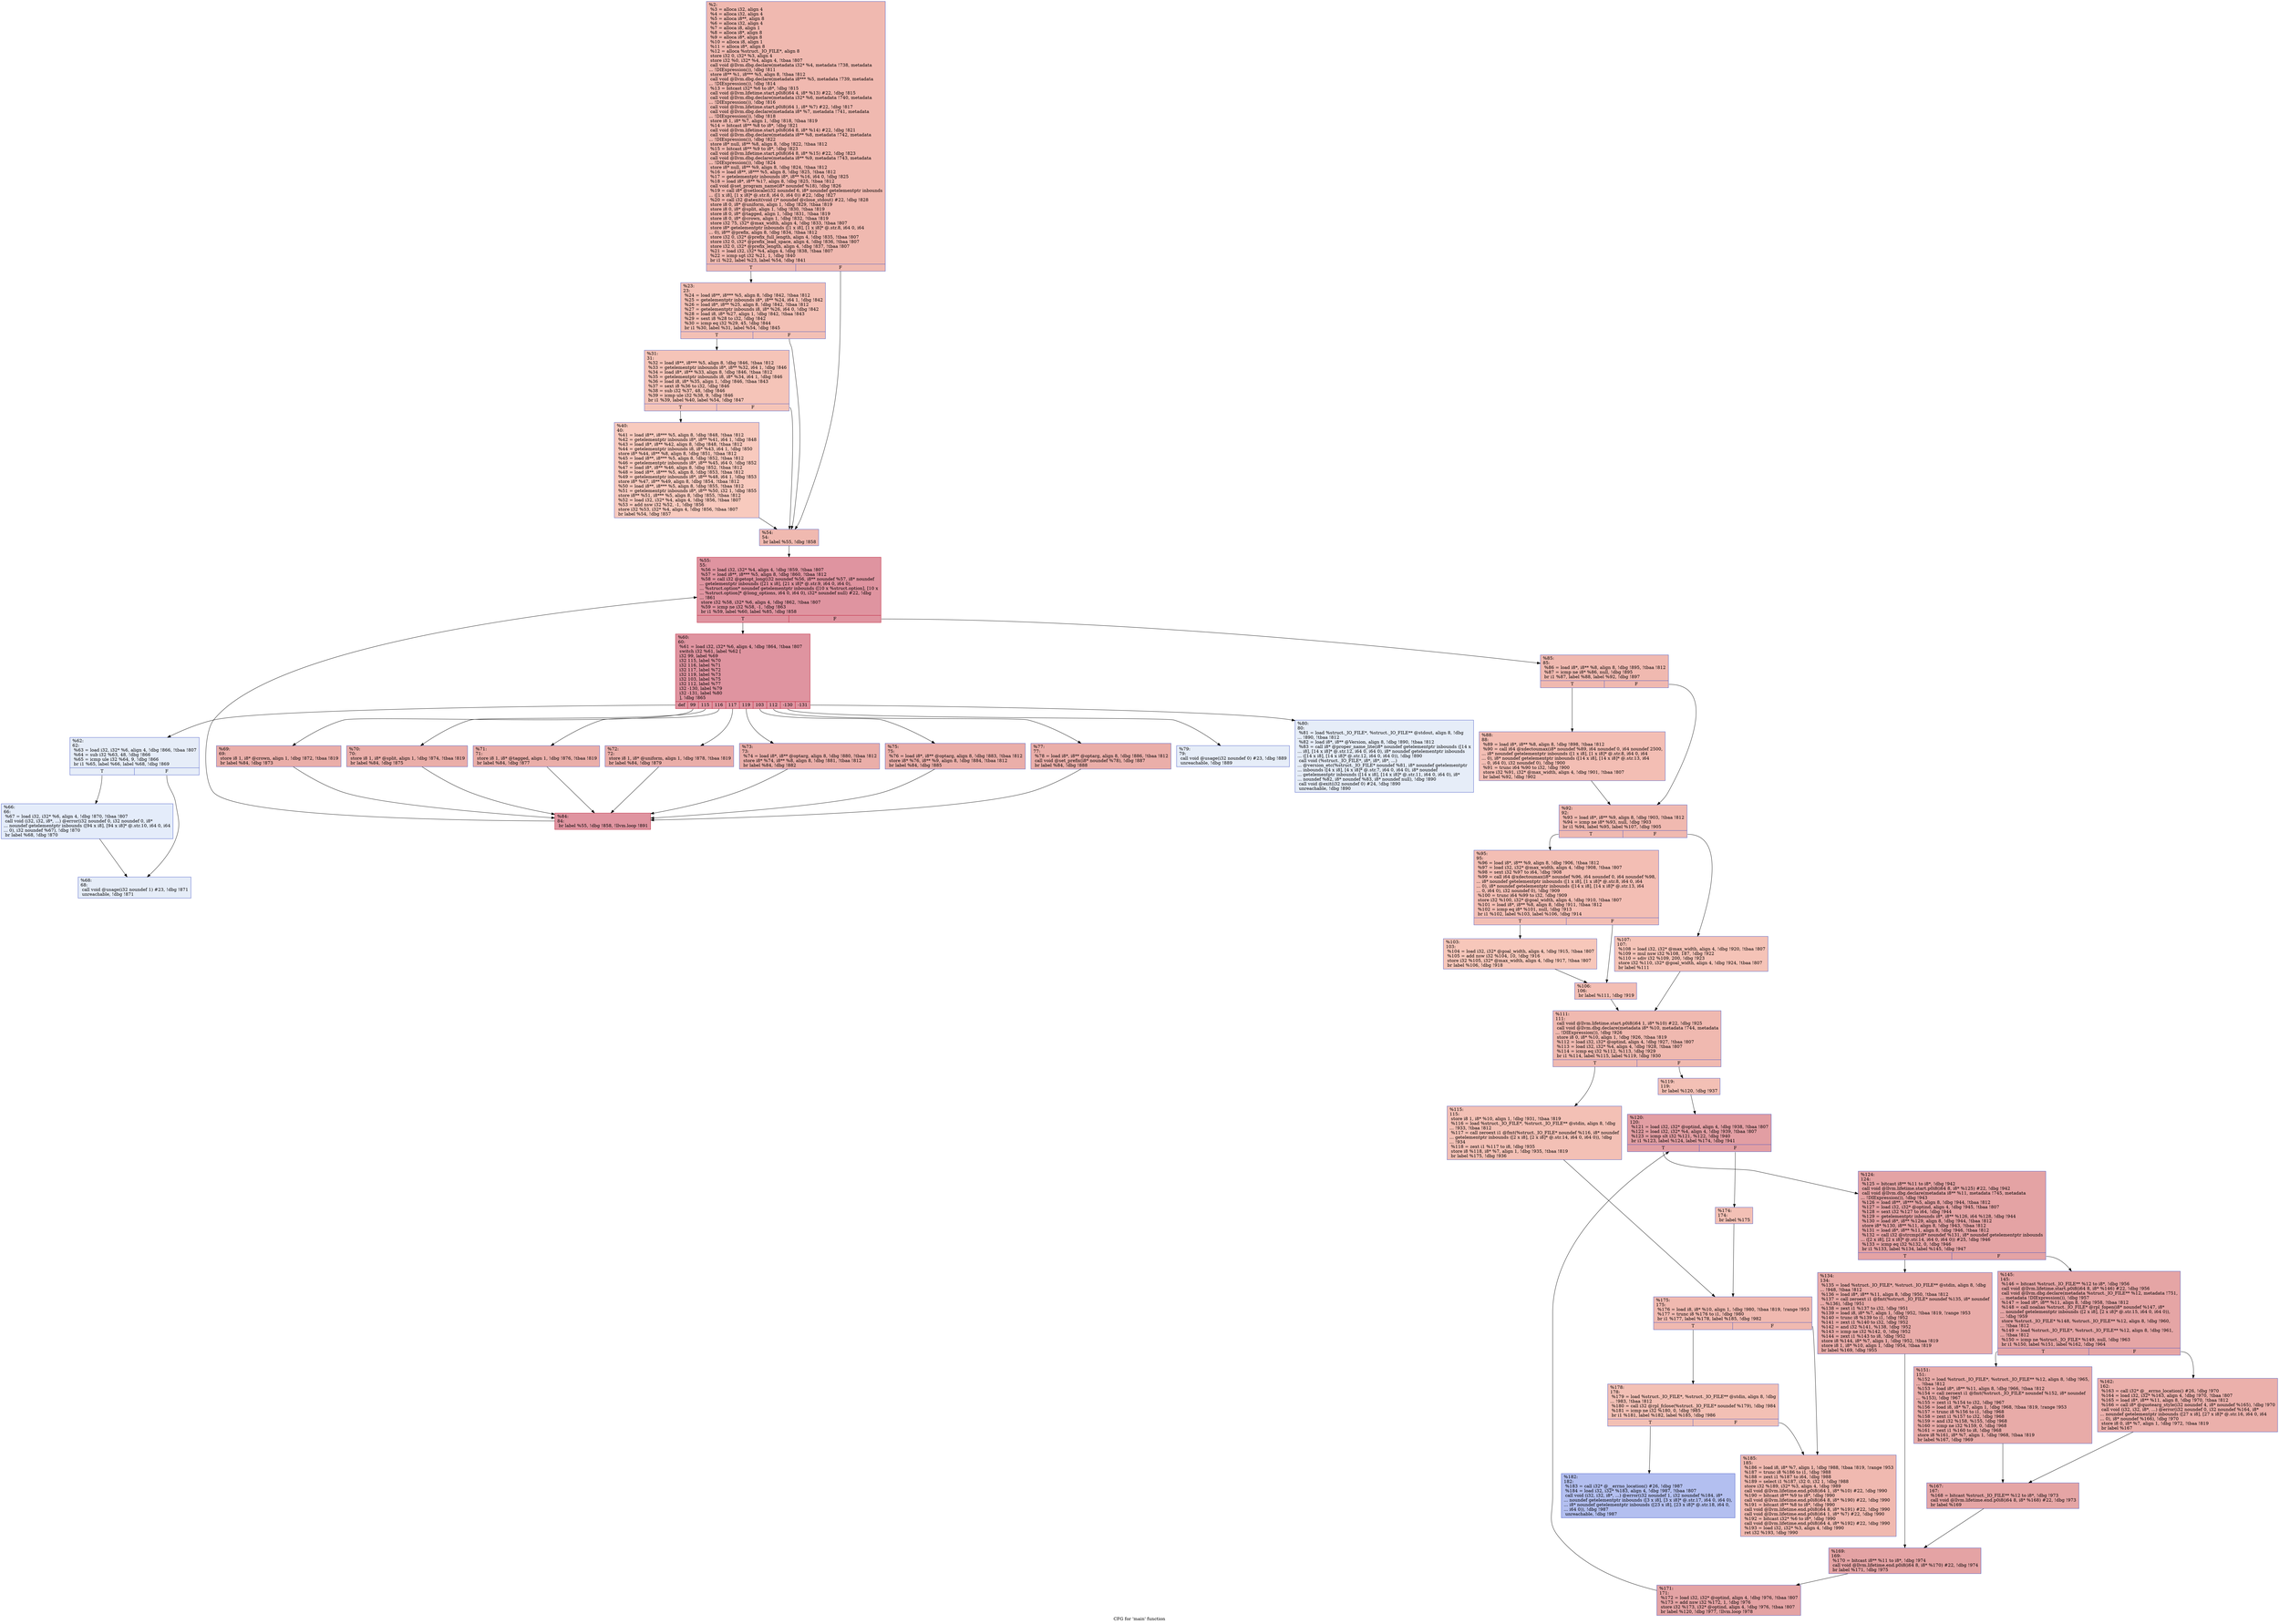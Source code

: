 digraph "CFG for 'main' function" {
	label="CFG for 'main' function";

	Node0xc342c0 [shape=record,color="#3d50c3ff", style=filled, fillcolor="#de614d70",label="{%2:\l  %3 = alloca i32, align 4\l  %4 = alloca i32, align 4\l  %5 = alloca i8**, align 8\l  %6 = alloca i32, align 4\l  %7 = alloca i8, align 1\l  %8 = alloca i8*, align 8\l  %9 = alloca i8*, align 8\l  %10 = alloca i8, align 1\l  %11 = alloca i8*, align 8\l  %12 = alloca %struct._IO_FILE*, align 8\l  store i32 0, i32* %3, align 4\l  store i32 %0, i32* %4, align 4, !tbaa !807\l  call void @llvm.dbg.declare(metadata i32* %4, metadata !738, metadata\l... !DIExpression()), !dbg !811\l  store i8** %1, i8*** %5, align 8, !tbaa !812\l  call void @llvm.dbg.declare(metadata i8*** %5, metadata !739, metadata\l... !DIExpression()), !dbg !814\l  %13 = bitcast i32* %6 to i8*, !dbg !815\l  call void @llvm.lifetime.start.p0i8(i64 4, i8* %13) #22, !dbg !815\l  call void @llvm.dbg.declare(metadata i32* %6, metadata !740, metadata\l... !DIExpression()), !dbg !816\l  call void @llvm.lifetime.start.p0i8(i64 1, i8* %7) #22, !dbg !817\l  call void @llvm.dbg.declare(metadata i8* %7, metadata !741, metadata\l... !DIExpression()), !dbg !818\l  store i8 1, i8* %7, align 1, !dbg !818, !tbaa !819\l  %14 = bitcast i8** %8 to i8*, !dbg !821\l  call void @llvm.lifetime.start.p0i8(i64 8, i8* %14) #22, !dbg !821\l  call void @llvm.dbg.declare(metadata i8** %8, metadata !742, metadata\l... !DIExpression()), !dbg !822\l  store i8* null, i8** %8, align 8, !dbg !822, !tbaa !812\l  %15 = bitcast i8** %9 to i8*, !dbg !823\l  call void @llvm.lifetime.start.p0i8(i64 8, i8* %15) #22, !dbg !823\l  call void @llvm.dbg.declare(metadata i8** %9, metadata !743, metadata\l... !DIExpression()), !dbg !824\l  store i8* null, i8** %9, align 8, !dbg !824, !tbaa !812\l  %16 = load i8**, i8*** %5, align 8, !dbg !825, !tbaa !812\l  %17 = getelementptr inbounds i8*, i8** %16, i64 0, !dbg !825\l  %18 = load i8*, i8** %17, align 8, !dbg !825, !tbaa !812\l  call void @set_program_name(i8* noundef %18), !dbg !826\l  %19 = call i8* @setlocale(i32 noundef 6, i8* noundef getelementptr inbounds\l... ([1 x i8], [1 x i8]* @.str.8, i64 0, i64 0)) #22, !dbg !827\l  %20 = call i32 @atexit(void ()* noundef @close_stdout) #22, !dbg !828\l  store i8 0, i8* @uniform, align 1, !dbg !829, !tbaa !819\l  store i8 0, i8* @split, align 1, !dbg !830, !tbaa !819\l  store i8 0, i8* @tagged, align 1, !dbg !831, !tbaa !819\l  store i8 0, i8* @crown, align 1, !dbg !832, !tbaa !819\l  store i32 75, i32* @max_width, align 4, !dbg !833, !tbaa !807\l  store i8* getelementptr inbounds ([1 x i8], [1 x i8]* @.str.8, i64 0, i64\l... 0), i8** @prefix, align 8, !dbg !834, !tbaa !812\l  store i32 0, i32* @prefix_full_length, align 4, !dbg !835, !tbaa !807\l  store i32 0, i32* @prefix_lead_space, align 4, !dbg !836, !tbaa !807\l  store i32 0, i32* @prefix_length, align 4, !dbg !837, !tbaa !807\l  %21 = load i32, i32* %4, align 4, !dbg !838, !tbaa !807\l  %22 = icmp sgt i32 %21, 1, !dbg !840\l  br i1 %22, label %23, label %54, !dbg !841\l|{<s0>T|<s1>F}}"];
	Node0xc342c0:s0 -> Node0xc2a230;
	Node0xc342c0:s1 -> Node0xc2a320;
	Node0xc2a230 [shape=record,color="#3d50c3ff", style=filled, fillcolor="#e5705870",label="{%23:\l23:                                               \l  %24 = load i8**, i8*** %5, align 8, !dbg !842, !tbaa !812\l  %25 = getelementptr inbounds i8*, i8** %24, i64 1, !dbg !842\l  %26 = load i8*, i8** %25, align 8, !dbg !842, !tbaa !812\l  %27 = getelementptr inbounds i8, i8* %26, i64 0, !dbg !842\l  %28 = load i8, i8* %27, align 1, !dbg !842, !tbaa !843\l  %29 = sext i8 %28 to i32, !dbg !842\l  %30 = icmp eq i32 %29, 45, !dbg !844\l  br i1 %30, label %31, label %54, !dbg !845\l|{<s0>T|<s1>F}}"];
	Node0xc2a230:s0 -> Node0xc2a280;
	Node0xc2a230:s1 -> Node0xc2a320;
	Node0xc2a280 [shape=record,color="#3d50c3ff", style=filled, fillcolor="#e97a5f70",label="{%31:\l31:                                               \l  %32 = load i8**, i8*** %5, align 8, !dbg !846, !tbaa !812\l  %33 = getelementptr inbounds i8*, i8** %32, i64 1, !dbg !846\l  %34 = load i8*, i8** %33, align 8, !dbg !846, !tbaa !812\l  %35 = getelementptr inbounds i8, i8* %34, i64 1, !dbg !846\l  %36 = load i8, i8* %35, align 1, !dbg !846, !tbaa !843\l  %37 = sext i8 %36 to i32, !dbg !846\l  %38 = sub i32 %37, 48, !dbg !846\l  %39 = icmp ule i32 %38, 9, !dbg !846\l  br i1 %39, label %40, label %54, !dbg !847\l|{<s0>T|<s1>F}}"];
	Node0xc2a280:s0 -> Node0xc2a2d0;
	Node0xc2a280:s1 -> Node0xc2a320;
	Node0xc2a2d0 [shape=record,color="#3d50c3ff", style=filled, fillcolor="#ef886b70",label="{%40:\l40:                                               \l  %41 = load i8**, i8*** %5, align 8, !dbg !848, !tbaa !812\l  %42 = getelementptr inbounds i8*, i8** %41, i64 1, !dbg !848\l  %43 = load i8*, i8** %42, align 8, !dbg !848, !tbaa !812\l  %44 = getelementptr inbounds i8, i8* %43, i64 1, !dbg !850\l  store i8* %44, i8** %8, align 8, !dbg !851, !tbaa !812\l  %45 = load i8**, i8*** %5, align 8, !dbg !852, !tbaa !812\l  %46 = getelementptr inbounds i8*, i8** %45, i64 0, !dbg !852\l  %47 = load i8*, i8** %46, align 8, !dbg !852, !tbaa !812\l  %48 = load i8**, i8*** %5, align 8, !dbg !853, !tbaa !812\l  %49 = getelementptr inbounds i8*, i8** %48, i64 1, !dbg !853\l  store i8* %47, i8** %49, align 8, !dbg !854, !tbaa !812\l  %50 = load i8**, i8*** %5, align 8, !dbg !855, !tbaa !812\l  %51 = getelementptr inbounds i8*, i8** %50, i32 1, !dbg !855\l  store i8** %51, i8*** %5, align 8, !dbg !855, !tbaa !812\l  %52 = load i32, i32* %4, align 4, !dbg !856, !tbaa !807\l  %53 = add nsw i32 %52, -1, !dbg !856\l  store i32 %53, i32* %4, align 4, !dbg !856, !tbaa !807\l  br label %54, !dbg !857\l}"];
	Node0xc2a2d0 -> Node0xc2a320;
	Node0xc2a320 [shape=record,color="#3d50c3ff", style=filled, fillcolor="#de614d70",label="{%54:\l54:                                               \l  br label %55, !dbg !858\l}"];
	Node0xc2a320 -> Node0xc2a370;
	Node0xc2a370 [shape=record,color="#b70d28ff", style=filled, fillcolor="#b70d2870",label="{%55:\l55:                                               \l  %56 = load i32, i32* %4, align 4, !dbg !859, !tbaa !807\l  %57 = load i8**, i8*** %5, align 8, !dbg !860, !tbaa !812\l  %58 = call i32 @getopt_long(i32 noundef %56, i8** noundef %57, i8* noundef\l... getelementptr inbounds ([21 x i8], [21 x i8]* @.str.9, i64 0, i64 0),\l... %struct.option* noundef getelementptr inbounds ([10 x %struct.option], [10 x\l... %struct.option]* @long_options, i64 0, i64 0), i32* noundef null) #22, !dbg\l... !861\l  store i32 %58, i32* %6, align 4, !dbg !862, !tbaa !807\l  %59 = icmp ne i32 %58, -1, !dbg !863\l  br i1 %59, label %60, label %85, !dbg !858\l|{<s0>T|<s1>F}}"];
	Node0xc2a370:s0 -> Node0xc2a3c0;
	Node0xc2a370:s1 -> Node0xc2a820;
	Node0xc2a3c0 [shape=record,color="#b70d28ff", style=filled, fillcolor="#b70d2870",label="{%60:\l60:                                               \l  %61 = load i32, i32* %6, align 4, !dbg !864, !tbaa !807\l  switch i32 %61, label %62 [\l    i32 99, label %69\l    i32 115, label %70\l    i32 116, label %71\l    i32 117, label %72\l    i32 119, label %73\l    i32 103, label %75\l    i32 112, label %77\l    i32 -130, label %79\l    i32 -131, label %80\l  ], !dbg !865\l|{<s0>def|<s1>99|<s2>115|<s3>116|<s4>117|<s5>119|<s6>103|<s7>112|<s8>-130|<s9>-131}}"];
	Node0xc2a3c0:s0 -> Node0xc2a410;
	Node0xc2a3c0:s1 -> Node0xc2a500;
	Node0xc2a3c0:s2 -> Node0xc2a550;
	Node0xc2a3c0:s3 -> Node0xc2a5a0;
	Node0xc2a3c0:s4 -> Node0xc2a5f0;
	Node0xc2a3c0:s5 -> Node0xc2a640;
	Node0xc2a3c0:s6 -> Node0xc2a690;
	Node0xc2a3c0:s7 -> Node0xc2a6e0;
	Node0xc2a3c0:s8 -> Node0xc2a730;
	Node0xc2a3c0:s9 -> Node0xc2a780;
	Node0xc2a410 [shape=record,color="#3d50c3ff", style=filled, fillcolor="#c7d7f070",label="{%62:\l62:                                               \l  %63 = load i32, i32* %6, align 4, !dbg !866, !tbaa !807\l  %64 = sub i32 %63, 48, !dbg !866\l  %65 = icmp ule i32 %64, 9, !dbg !866\l  br i1 %65, label %66, label %68, !dbg !869\l|{<s0>T|<s1>F}}"];
	Node0xc2a410:s0 -> Node0xc2a460;
	Node0xc2a410:s1 -> Node0xc2a4b0;
	Node0xc2a460 [shape=record,color="#3d50c3ff", style=filled, fillcolor="#c1d4f470",label="{%66:\l66:                                               \l  %67 = load i32, i32* %6, align 4, !dbg !870, !tbaa !807\l  call void (i32, i32, i8*, ...) @error(i32 noundef 0, i32 noundef 0, i8*\l... noundef getelementptr inbounds ([94 x i8], [94 x i8]* @.str.10, i64 0, i64\l... 0), i32 noundef %67), !dbg !870\l  br label %68, !dbg !870\l}"];
	Node0xc2a460 -> Node0xc2a4b0;
	Node0xc2a4b0 [shape=record,color="#3d50c3ff", style=filled, fillcolor="#c7d7f070",label="{%68:\l68:                                               \l  call void @usage(i32 noundef 1) #23, !dbg !871\l  unreachable, !dbg !871\l}"];
	Node0xc2a500 [shape=record,color="#3d50c3ff", style=filled, fillcolor="#d0473d70",label="{%69:\l69:                                               \l  store i8 1, i8* @crown, align 1, !dbg !872, !tbaa !819\l  br label %84, !dbg !873\l}"];
	Node0xc2a500 -> Node0xc2a7d0;
	Node0xc2a550 [shape=record,color="#3d50c3ff", style=filled, fillcolor="#d0473d70",label="{%70:\l70:                                               \l  store i8 1, i8* @split, align 1, !dbg !874, !tbaa !819\l  br label %84, !dbg !875\l}"];
	Node0xc2a550 -> Node0xc2a7d0;
	Node0xc2a5a0 [shape=record,color="#3d50c3ff", style=filled, fillcolor="#d0473d70",label="{%71:\l71:                                               \l  store i8 1, i8* @tagged, align 1, !dbg !876, !tbaa !819\l  br label %84, !dbg !877\l}"];
	Node0xc2a5a0 -> Node0xc2a7d0;
	Node0xc2a5f0 [shape=record,color="#3d50c3ff", style=filled, fillcolor="#d0473d70",label="{%72:\l72:                                               \l  store i8 1, i8* @uniform, align 1, !dbg !878, !tbaa !819\l  br label %84, !dbg !879\l}"];
	Node0xc2a5f0 -> Node0xc2a7d0;
	Node0xc2a640 [shape=record,color="#3d50c3ff", style=filled, fillcolor="#d0473d70",label="{%73:\l73:                                               \l  %74 = load i8*, i8** @optarg, align 8, !dbg !880, !tbaa !812\l  store i8* %74, i8** %8, align 8, !dbg !881, !tbaa !812\l  br label %84, !dbg !882\l}"];
	Node0xc2a640 -> Node0xc2a7d0;
	Node0xc2a690 [shape=record,color="#3d50c3ff", style=filled, fillcolor="#d0473d70",label="{%75:\l75:                                               \l  %76 = load i8*, i8** @optarg, align 8, !dbg !883, !tbaa !812\l  store i8* %76, i8** %9, align 8, !dbg !884, !tbaa !812\l  br label %84, !dbg !885\l}"];
	Node0xc2a690 -> Node0xc2a7d0;
	Node0xc2a6e0 [shape=record,color="#3d50c3ff", style=filled, fillcolor="#d0473d70",label="{%77:\l77:                                               \l  %78 = load i8*, i8** @optarg, align 8, !dbg !886, !tbaa !812\l  call void @set_prefix(i8* noundef %78), !dbg !887\l  br label %84, !dbg !888\l}"];
	Node0xc2a6e0 -> Node0xc2a7d0;
	Node0xc2a730 [shape=record,color="#3d50c3ff", style=filled, fillcolor="#c7d7f070",label="{%79:\l79:                                               \l  call void @usage(i32 noundef 0) #23, !dbg !889\l  unreachable, !dbg !889\l}"];
	Node0xc2a780 [shape=record,color="#3d50c3ff", style=filled, fillcolor="#c7d7f070",label="{%80:\l80:                                               \l  %81 = load %struct._IO_FILE*, %struct._IO_FILE** @stdout, align 8, !dbg\l... !890, !tbaa !812\l  %82 = load i8*, i8** @Version, align 8, !dbg !890, !tbaa !812\l  %83 = call i8* @proper_name_lite(i8* noundef getelementptr inbounds ([14 x\l... i8], [14 x i8]* @.str.12, i64 0, i64 0), i8* noundef getelementptr inbounds\l... ([14 x i8], [14 x i8]* @.str.12, i64 0, i64 0)), !dbg !890\l  call void (%struct._IO_FILE*, i8*, i8*, i8*, ...)\l... @version_etc(%struct._IO_FILE* noundef %81, i8* noundef getelementptr\l... inbounds ([4 x i8], [4 x i8]* @.str.7, i64 0, i64 0), i8* noundef\l... getelementptr inbounds ([14 x i8], [14 x i8]* @.str.11, i64 0, i64 0), i8*\l... noundef %82, i8* noundef %83, i8* noundef null), !dbg !890\l  call void @exit(i32 noundef 0) #24, !dbg !890\l  unreachable, !dbg !890\l}"];
	Node0xc2a7d0 [shape=record,color="#b70d28ff", style=filled, fillcolor="#b70d2870",label="{%84:\l84:                                               \l  br label %55, !dbg !858, !llvm.loop !891\l}"];
	Node0xc2a7d0 -> Node0xc2a370;
	Node0xc2a820 [shape=record,color="#3d50c3ff", style=filled, fillcolor="#de614d70",label="{%85:\l85:                                               \l  %86 = load i8*, i8** %8, align 8, !dbg !895, !tbaa !812\l  %87 = icmp ne i8* %86, null, !dbg !895\l  br i1 %87, label %88, label %92, !dbg !897\l|{<s0>T|<s1>F}}"];
	Node0xc2a820:s0 -> Node0xc2a870;
	Node0xc2a820:s1 -> Node0xc2a8c0;
	Node0xc2a870 [shape=record,color="#3d50c3ff", style=filled, fillcolor="#e36c5570",label="{%88:\l88:                                               \l  %89 = load i8*, i8** %8, align 8, !dbg !898, !tbaa !812\l  %90 = call i64 @xdectoumax(i8* noundef %89, i64 noundef 0, i64 noundef 2500,\l... i8* noundef getelementptr inbounds ([1 x i8], [1 x i8]* @.str.8, i64 0, i64\l... 0), i8* noundef getelementptr inbounds ([14 x i8], [14 x i8]* @.str.13, i64\l... 0, i64 0), i32 noundef 0), !dbg !900\l  %91 = trunc i64 %90 to i32, !dbg !900\l  store i32 %91, i32* @max_width, align 4, !dbg !901, !tbaa !807\l  br label %92, !dbg !902\l}"];
	Node0xc2a870 -> Node0xc2a8c0;
	Node0xc2a8c0 [shape=record,color="#3d50c3ff", style=filled, fillcolor="#de614d70",label="{%92:\l92:                                               \l  %93 = load i8*, i8** %9, align 8, !dbg !903, !tbaa !812\l  %94 = icmp ne i8* %93, null, !dbg !903\l  br i1 %94, label %95, label %107, !dbg !905\l|{<s0>T|<s1>F}}"];
	Node0xc2a8c0:s0 -> Node0xc2a910;
	Node0xc2a8c0:s1 -> Node0xc2aa00;
	Node0xc2a910 [shape=record,color="#3d50c3ff", style=filled, fillcolor="#e36c5570",label="{%95:\l95:                                               \l  %96 = load i8*, i8** %9, align 8, !dbg !906, !tbaa !812\l  %97 = load i32, i32* @max_width, align 4, !dbg !908, !tbaa !807\l  %98 = sext i32 %97 to i64, !dbg !908\l  %99 = call i64 @xdectoumax(i8* noundef %96, i64 noundef 0, i64 noundef %98,\l... i8* noundef getelementptr inbounds ([1 x i8], [1 x i8]* @.str.8, i64 0, i64\l... 0), i8* noundef getelementptr inbounds ([14 x i8], [14 x i8]* @.str.13, i64\l... 0, i64 0), i32 noundef 0), !dbg !909\l  %100 = trunc i64 %99 to i32, !dbg !909\l  store i32 %100, i32* @goal_width, align 4, !dbg !910, !tbaa !807\l  %101 = load i8*, i8** %8, align 8, !dbg !911, !tbaa !812\l  %102 = icmp eq i8* %101, null, !dbg !913\l  br i1 %102, label %103, label %106, !dbg !914\l|{<s0>T|<s1>F}}"];
	Node0xc2a910:s0 -> Node0xc2a960;
	Node0xc2a910:s1 -> Node0xc2a9b0;
	Node0xc2a960 [shape=record,color="#3d50c3ff", style=filled, fillcolor="#ec7f6370",label="{%103:\l103:                                              \l  %104 = load i32, i32* @goal_width, align 4, !dbg !915, !tbaa !807\l  %105 = add nsw i32 %104, 10, !dbg !916\l  store i32 %105, i32* @max_width, align 4, !dbg !917, !tbaa !807\l  br label %106, !dbg !918\l}"];
	Node0xc2a960 -> Node0xc2a9b0;
	Node0xc2a9b0 [shape=record,color="#3d50c3ff", style=filled, fillcolor="#e36c5570",label="{%106:\l106:                                              \l  br label %111, !dbg !919\l}"];
	Node0xc2a9b0 -> Node0xc2aa50;
	Node0xc2aa00 [shape=record,color="#3d50c3ff", style=filled, fillcolor="#e8765c70",label="{%107:\l107:                                              \l  %108 = load i32, i32* @max_width, align 4, !dbg !920, !tbaa !807\l  %109 = mul nsw i32 %108, 187, !dbg !922\l  %110 = sdiv i32 %109, 200, !dbg !923\l  store i32 %110, i32* @goal_width, align 4, !dbg !924, !tbaa !807\l  br label %111\l}"];
	Node0xc2aa00 -> Node0xc2aa50;
	Node0xc2aa50 [shape=record,color="#3d50c3ff", style=filled, fillcolor="#de614d70",label="{%111:\l111:                                              \l  call void @llvm.lifetime.start.p0i8(i64 1, i8* %10) #22, !dbg !925\l  call void @llvm.dbg.declare(metadata i8* %10, metadata !744, metadata\l... !DIExpression()), !dbg !926\l  store i8 0, i8* %10, align 1, !dbg !926, !tbaa !819\l  %112 = load i32, i32* @optind, align 4, !dbg !927, !tbaa !807\l  %113 = load i32, i32* %4, align 4, !dbg !928, !tbaa !807\l  %114 = icmp eq i32 %112, %113, !dbg !929\l  br i1 %114, label %115, label %119, !dbg !930\l|{<s0>T|<s1>F}}"];
	Node0xc2aa50:s0 -> Node0xc2aaa0;
	Node0xc2aa50:s1 -> Node0xc2aaf0;
	Node0xc2aaa0 [shape=record,color="#3d50c3ff", style=filled, fillcolor="#e5705870",label="{%115:\l115:                                              \l  store i8 1, i8* %10, align 1, !dbg !931, !tbaa !819\l  %116 = load %struct._IO_FILE*, %struct._IO_FILE** @stdin, align 8, !dbg\l... !933, !tbaa !812\l  %117 = call zeroext i1 @fmt(%struct._IO_FILE* noundef %116, i8* noundef\l... getelementptr inbounds ([2 x i8], [2 x i8]* @.str.14, i64 0, i64 0)), !dbg\l... !934\l  %118 = zext i1 %117 to i8, !dbg !935\l  store i8 %118, i8* %7, align 1, !dbg !935, !tbaa !819\l  br label %175, !dbg !936\l}"];
	Node0xc2aaa0 -> Node0xc2ae60;
	Node0xc2aaf0 [shape=record,color="#3d50c3ff", style=filled, fillcolor="#e5705870",label="{%119:\l119:                                              \l  br label %120, !dbg !937\l}"];
	Node0xc2aaf0 -> Node0xc2ab40;
	Node0xc2ab40 [shape=record,color="#3d50c3ff", style=filled, fillcolor="#be242e70",label="{%120:\l120:                                              \l  %121 = load i32, i32* @optind, align 4, !dbg !938, !tbaa !807\l  %122 = load i32, i32* %4, align 4, !dbg !939, !tbaa !807\l  %123 = icmp slt i32 %121, %122, !dbg !940\l  br i1 %123, label %124, label %174, !dbg !941\l|{<s0>T|<s1>F}}"];
	Node0xc2ab40:s0 -> Node0xc2ab90;
	Node0xc2ab40:s1 -> Node0xc2ae10;
	Node0xc2ab90 [shape=record,color="#3d50c3ff", style=filled, fillcolor="#c32e3170",label="{%124:\l124:                                              \l  %125 = bitcast i8** %11 to i8*, !dbg !942\l  call void @llvm.lifetime.start.p0i8(i64 8, i8* %125) #22, !dbg !942\l  call void @llvm.dbg.declare(metadata i8** %11, metadata !745, metadata\l... !DIExpression()), !dbg !943\l  %126 = load i8**, i8*** %5, align 8, !dbg !944, !tbaa !812\l  %127 = load i32, i32* @optind, align 4, !dbg !945, !tbaa !807\l  %128 = sext i32 %127 to i64, !dbg !944\l  %129 = getelementptr inbounds i8*, i8** %126, i64 %128, !dbg !944\l  %130 = load i8*, i8** %129, align 8, !dbg !944, !tbaa !812\l  store i8* %130, i8** %11, align 8, !dbg !943, !tbaa !812\l  %131 = load i8*, i8** %11, align 8, !dbg !946, !tbaa !812\l  %132 = call i32 @strcmp(i8* noundef %131, i8* noundef getelementptr inbounds\l... ([2 x i8], [2 x i8]* @.str.14, i64 0, i64 0)) #25, !dbg !946\l  %133 = icmp eq i32 %132, 0, !dbg !946\l  br i1 %133, label %134, label %145, !dbg !947\l|{<s0>T|<s1>F}}"];
	Node0xc2ab90:s0 -> Node0xc2abe0;
	Node0xc2ab90:s1 -> Node0xc2ac30;
	Node0xc2abe0 [shape=record,color="#3d50c3ff", style=filled, fillcolor="#cc403a70",label="{%134:\l134:                                              \l  %135 = load %struct._IO_FILE*, %struct._IO_FILE** @stdin, align 8, !dbg\l... !948, !tbaa !812\l  %136 = load i8*, i8** %11, align 8, !dbg !950, !tbaa !812\l  %137 = call zeroext i1 @fmt(%struct._IO_FILE* noundef %135, i8* noundef\l... %136), !dbg !951\l  %138 = zext i1 %137 to i32, !dbg !951\l  %139 = load i8, i8* %7, align 1, !dbg !952, !tbaa !819, !range !953\l  %140 = trunc i8 %139 to i1, !dbg !952\l  %141 = zext i1 %140 to i32, !dbg !952\l  %142 = and i32 %141, %138, !dbg !952\l  %143 = icmp ne i32 %142, 0, !dbg !952\l  %144 = zext i1 %143 to i8, !dbg !952\l  store i8 %144, i8* %7, align 1, !dbg !952, !tbaa !819\l  store i8 1, i8* %10, align 1, !dbg !954, !tbaa !819\l  br label %169, !dbg !955\l}"];
	Node0xc2abe0 -> Node0xc2ad70;
	Node0xc2ac30 [shape=record,color="#3d50c3ff", style=filled, fillcolor="#c5333470",label="{%145:\l145:                                              \l  %146 = bitcast %struct._IO_FILE** %12 to i8*, !dbg !956\l  call void @llvm.lifetime.start.p0i8(i64 8, i8* %146) #22, !dbg !956\l  call void @llvm.dbg.declare(metadata %struct._IO_FILE** %12, metadata !751,\l... metadata !DIExpression()), !dbg !957\l  %147 = load i8*, i8** %11, align 8, !dbg !958, !tbaa !812\l  %148 = call noalias %struct._IO_FILE* @rpl_fopen(i8* noundef %147, i8*\l... noundef getelementptr inbounds ([2 x i8], [2 x i8]* @.str.15, i64 0, i64 0)),\l... !dbg !959\l  store %struct._IO_FILE* %148, %struct._IO_FILE** %12, align 8, !dbg !960,\l... !tbaa !812\l  %149 = load %struct._IO_FILE*, %struct._IO_FILE** %12, align 8, !dbg !961,\l... !tbaa !812\l  %150 = icmp ne %struct._IO_FILE* %149, null, !dbg !963\l  br i1 %150, label %151, label %162, !dbg !964\l|{<s0>T|<s1>F}}"];
	Node0xc2ac30:s0 -> Node0xc2ac80;
	Node0xc2ac30:s1 -> Node0xc2acd0;
	Node0xc2ac80 [shape=record,color="#3d50c3ff", style=filled, fillcolor="#cc403a70",label="{%151:\l151:                                              \l  %152 = load %struct._IO_FILE*, %struct._IO_FILE** %12, align 8, !dbg !965,\l... !tbaa !812\l  %153 = load i8*, i8** %11, align 8, !dbg !966, !tbaa !812\l  %154 = call zeroext i1 @fmt(%struct._IO_FILE* noundef %152, i8* noundef\l... %153), !dbg !967\l  %155 = zext i1 %154 to i32, !dbg !967\l  %156 = load i8, i8* %7, align 1, !dbg !968, !tbaa !819, !range !953\l  %157 = trunc i8 %156 to i1, !dbg !968\l  %158 = zext i1 %157 to i32, !dbg !968\l  %159 = and i32 %158, %155, !dbg !968\l  %160 = icmp ne i32 %159, 0, !dbg !968\l  %161 = zext i1 %160 to i8, !dbg !968\l  store i8 %161, i8* %7, align 1, !dbg !968, !tbaa !819\l  br label %167, !dbg !969\l}"];
	Node0xc2ac80 -> Node0xc2ad20;
	Node0xc2acd0 [shape=record,color="#3d50c3ff", style=filled, fillcolor="#d24b4070",label="{%162:\l162:                                              \l  %163 = call i32* @__errno_location() #26, !dbg !970\l  %164 = load i32, i32* %163, align 4, !dbg !970, !tbaa !807\l  %165 = load i8*, i8** %11, align 8, !dbg !970, !tbaa !812\l  %166 = call i8* @quotearg_style(i32 noundef 4, i8* noundef %165), !dbg !970\l  call void (i32, i32, i8*, ...) @error(i32 noundef 0, i32 noundef %164, i8*\l... noundef getelementptr inbounds ([27 x i8], [27 x i8]* @.str.16, i64 0, i64\l... 0), i8* noundef %166), !dbg !970\l  store i8 0, i8* %7, align 1, !dbg !972, !tbaa !819\l  br label %167\l}"];
	Node0xc2acd0 -> Node0xc2ad20;
	Node0xc2ad20 [shape=record,color="#3d50c3ff", style=filled, fillcolor="#c5333470",label="{%167:\l167:                                              \l  %168 = bitcast %struct._IO_FILE** %12 to i8*, !dbg !973\l  call void @llvm.lifetime.end.p0i8(i64 8, i8* %168) #22, !dbg !973\l  br label %169\l}"];
	Node0xc2ad20 -> Node0xc2ad70;
	Node0xc2ad70 [shape=record,color="#3d50c3ff", style=filled, fillcolor="#c32e3170",label="{%169:\l169:                                              \l  %170 = bitcast i8** %11 to i8*, !dbg !974\l  call void @llvm.lifetime.end.p0i8(i64 8, i8* %170) #22, !dbg !974\l  br label %171, !dbg !975\l}"];
	Node0xc2ad70 -> Node0xc2adc0;
	Node0xc2adc0 [shape=record,color="#3d50c3ff", style=filled, fillcolor="#c32e3170",label="{%171:\l171:                                              \l  %172 = load i32, i32* @optind, align 4, !dbg !976, !tbaa !807\l  %173 = add nsw i32 %172, 1, !dbg !976\l  store i32 %173, i32* @optind, align 4, !dbg !976, !tbaa !807\l  br label %120, !dbg !977, !llvm.loop !978\l}"];
	Node0xc2adc0 -> Node0xc2ab40;
	Node0xc2ae10 [shape=record,color="#3d50c3ff", style=filled, fillcolor="#e5705870",label="{%174:\l174:                                              \l  br label %175\l}"];
	Node0xc2ae10 -> Node0xc2ae60;
	Node0xc2ae60 [shape=record,color="#3d50c3ff", style=filled, fillcolor="#de614d70",label="{%175:\l175:                                              \l  %176 = load i8, i8* %10, align 1, !dbg !980, !tbaa !819, !range !953\l  %177 = trunc i8 %176 to i1, !dbg !980\l  br i1 %177, label %178, label %185, !dbg !982\l|{<s0>T|<s1>F}}"];
	Node0xc2ae60:s0 -> Node0xc2aeb0;
	Node0xc2ae60:s1 -> Node0xc2af50;
	Node0xc2aeb0 [shape=record,color="#3d50c3ff", style=filled, fillcolor="#e5705870",label="{%178:\l178:                                              \l  %179 = load %struct._IO_FILE*, %struct._IO_FILE** @stdin, align 8, !dbg\l... !983, !tbaa !812\l  %180 = call i32 @rpl_fclose(%struct._IO_FILE* noundef %179), !dbg !984\l  %181 = icmp ne i32 %180, 0, !dbg !985\l  br i1 %181, label %182, label %185, !dbg !986\l|{<s0>T|<s1>F}}"];
	Node0xc2aeb0:s0 -> Node0xc2af00;
	Node0xc2aeb0:s1 -> Node0xc2af50;
	Node0xc2af00 [shape=record,color="#3d50c3ff", style=filled, fillcolor="#536edd70",label="{%182:\l182:                                              \l  %183 = call i32* @__errno_location() #26, !dbg !987\l  %184 = load i32, i32* %183, align 4, !dbg !987, !tbaa !807\l  call void (i32, i32, i8*, ...) @error(i32 noundef 1, i32 noundef %184, i8*\l... noundef getelementptr inbounds ([3 x i8], [3 x i8]* @.str.17, i64 0, i64 0),\l... i8* noundef getelementptr inbounds ([23 x i8], [23 x i8]* @.str.18, i64 0,\l... i64 0)), !dbg !987\l  unreachable, !dbg !987\l}"];
	Node0xc2af50 [shape=record,color="#3d50c3ff", style=filled, fillcolor="#de614d70",label="{%185:\l185:                                              \l  %186 = load i8, i8* %7, align 1, !dbg !988, !tbaa !819, !range !953\l  %187 = trunc i8 %186 to i1, !dbg !988\l  %188 = zext i1 %187 to i64, !dbg !988\l  %189 = select i1 %187, i32 0, i32 1, !dbg !988\l  store i32 %189, i32* %3, align 4, !dbg !989\l  call void @llvm.lifetime.end.p0i8(i64 1, i8* %10) #22, !dbg !990\l  %190 = bitcast i8** %9 to i8*, !dbg !990\l  call void @llvm.lifetime.end.p0i8(i64 8, i8* %190) #22, !dbg !990\l  %191 = bitcast i8** %8 to i8*, !dbg !990\l  call void @llvm.lifetime.end.p0i8(i64 8, i8* %191) #22, !dbg !990\l  call void @llvm.lifetime.end.p0i8(i64 1, i8* %7) #22, !dbg !990\l  %192 = bitcast i32* %6 to i8*, !dbg !990\l  call void @llvm.lifetime.end.p0i8(i64 4, i8* %192) #22, !dbg !990\l  %193 = load i32, i32* %3, align 4, !dbg !990\l  ret i32 %193, !dbg !990\l}"];
}
